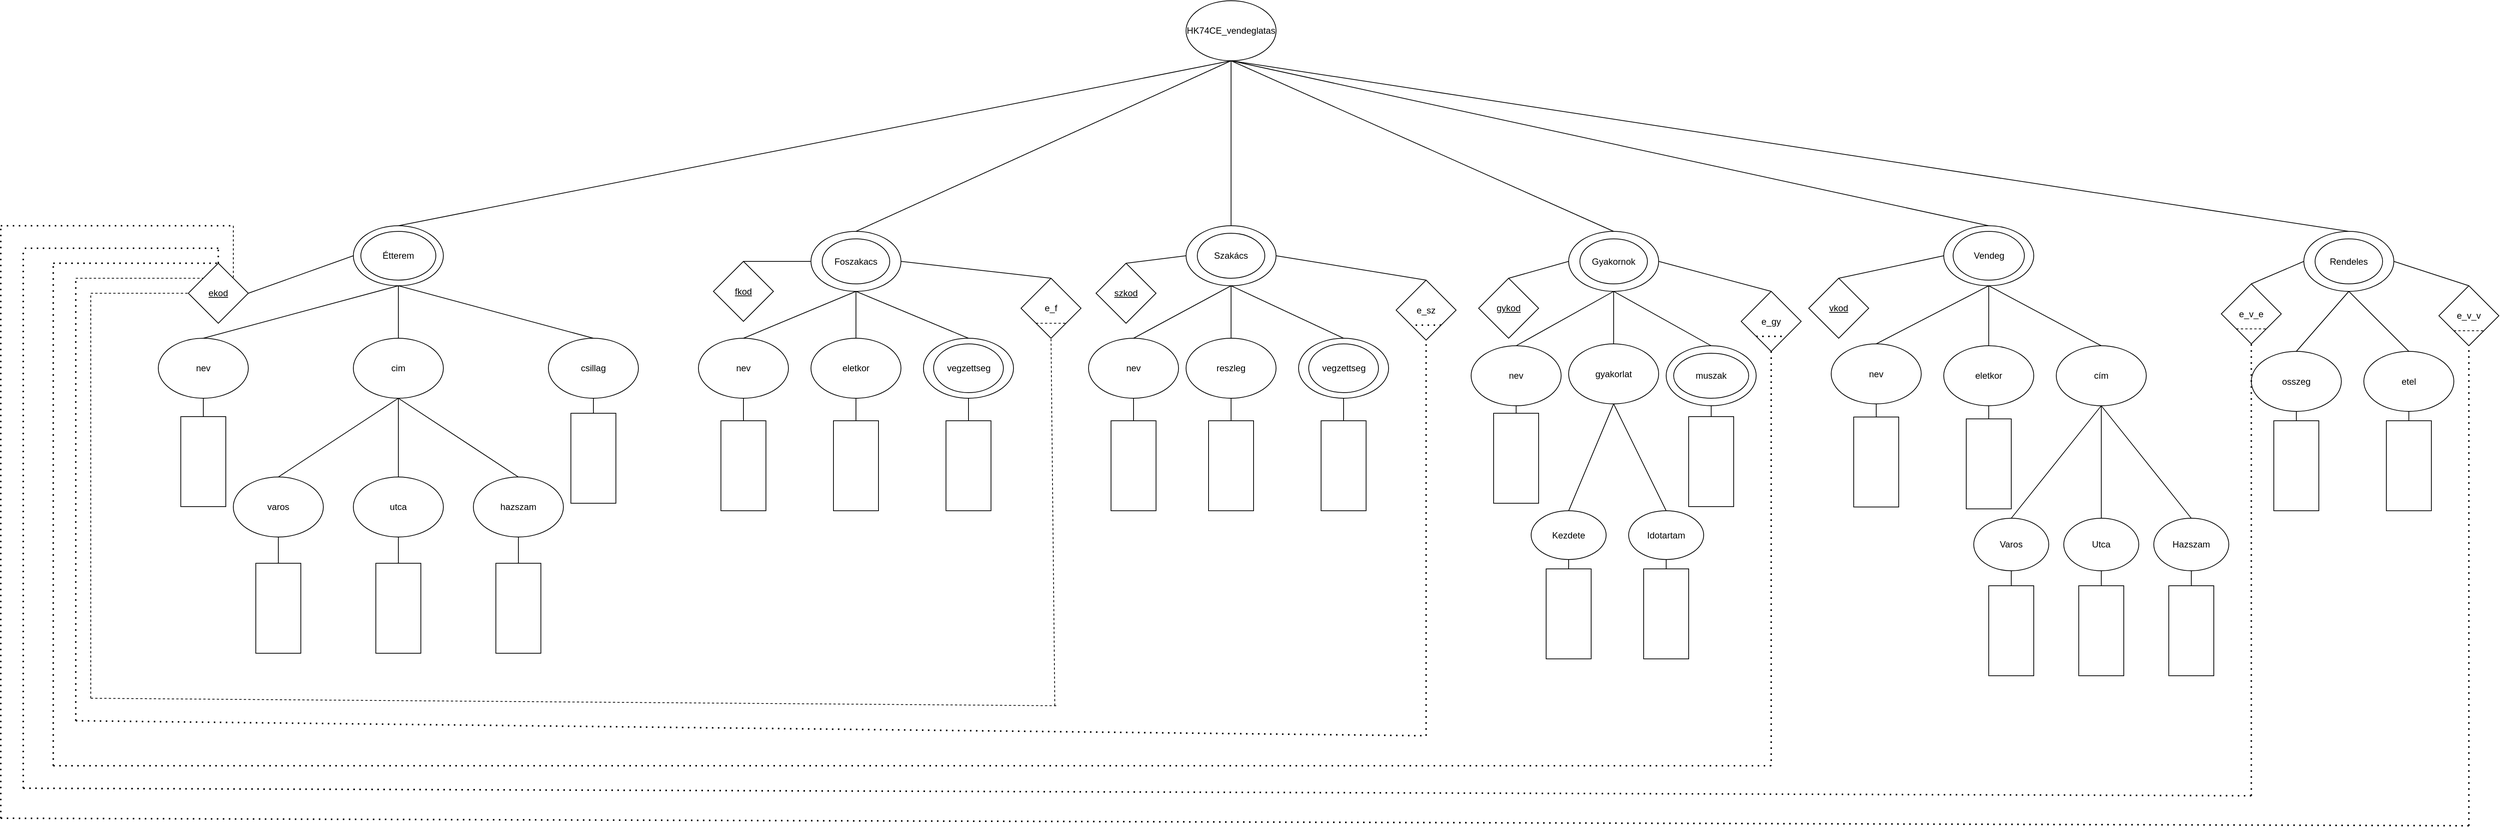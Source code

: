 <mxfile version="24.7.17">
  <diagram name="1 oldal" id="2qY-5DJ4luqoymaEtn0h">
    <mxGraphModel dx="2405" dy="1891" grid="1" gridSize="10" guides="1" tooltips="1" connect="1" arrows="1" fold="1" page="1" pageScale="1" pageWidth="827" pageHeight="1169" math="0" shadow="0">
      <root>
        <mxCell id="0" />
        <mxCell id="1" parent="0" />
        <mxCell id="ROAPfHrgWfZoaQifjzsi-6" value="" style="ellipse;whiteSpace=wrap;html=1;" parent="1" vertex="1">
          <mxGeometry x="350" y="210" width="120" height="80" as="geometry" />
        </mxCell>
        <mxCell id="ROAPfHrgWfZoaQifjzsi-7" value="Étterem" style="ellipse;whiteSpace=wrap;html=1;" parent="1" vertex="1">
          <mxGeometry x="360" y="217.5" width="100" height="65" as="geometry" />
        </mxCell>
        <mxCell id="ROAPfHrgWfZoaQifjzsi-8" value="&lt;u&gt;ekod&lt;/u&gt;" style="rhombus;whiteSpace=wrap;html=1;" parent="1" vertex="1">
          <mxGeometry x="130" y="260" width="80" height="80" as="geometry" />
        </mxCell>
        <mxCell id="ROAPfHrgWfZoaQifjzsi-9" value="" style="endArrow=none;html=1;rounded=0;exitX=1;exitY=0.5;exitDx=0;exitDy=0;entryX=0;entryY=0.5;entryDx=0;entryDy=0;" parent="1" source="ROAPfHrgWfZoaQifjzsi-8" target="ROAPfHrgWfZoaQifjzsi-6" edge="1">
          <mxGeometry width="50" height="50" relative="1" as="geometry">
            <mxPoint x="380" y="430" as="sourcePoint" />
            <mxPoint x="430" y="380" as="targetPoint" />
          </mxGeometry>
        </mxCell>
        <mxCell id="ROAPfHrgWfZoaQifjzsi-10" value="csillag" style="ellipse;whiteSpace=wrap;html=1;" parent="1" vertex="1">
          <mxGeometry x="610" y="360" width="120" height="80" as="geometry" />
        </mxCell>
        <mxCell id="ROAPfHrgWfZoaQifjzsi-11" value="cim" style="ellipse;whiteSpace=wrap;html=1;" parent="1" vertex="1">
          <mxGeometry x="350" y="360" width="120" height="80" as="geometry" />
        </mxCell>
        <mxCell id="ROAPfHrgWfZoaQifjzsi-12" value="nev" style="ellipse;whiteSpace=wrap;html=1;" parent="1" vertex="1">
          <mxGeometry x="90" y="360" width="120" height="80" as="geometry" />
        </mxCell>
        <mxCell id="ROAPfHrgWfZoaQifjzsi-13" value="" style="rounded=0;whiteSpace=wrap;html=1;direction=south;" parent="1" vertex="1">
          <mxGeometry x="120" y="464.5" width="60" height="120" as="geometry" />
        </mxCell>
        <mxCell id="ROAPfHrgWfZoaQifjzsi-14" value="" style="rounded=0;whiteSpace=wrap;html=1;direction=south;" parent="1" vertex="1">
          <mxGeometry x="640" y="460" width="60" height="120" as="geometry" />
        </mxCell>
        <mxCell id="ROAPfHrgWfZoaQifjzsi-16" value="" style="endArrow=none;html=1;rounded=0;exitX=0;exitY=0.5;exitDx=0;exitDy=0;entryX=0.5;entryY=1;entryDx=0;entryDy=0;" parent="1" source="ROAPfHrgWfZoaQifjzsi-13" target="ROAPfHrgWfZoaQifjzsi-12" edge="1">
          <mxGeometry width="50" height="50" relative="1" as="geometry">
            <mxPoint x="380" y="430" as="sourcePoint" />
            <mxPoint x="430" y="380" as="targetPoint" />
          </mxGeometry>
        </mxCell>
        <mxCell id="ROAPfHrgWfZoaQifjzsi-18" value="" style="endArrow=none;html=1;rounded=0;exitX=0;exitY=0.5;exitDx=0;exitDy=0;entryX=0.5;entryY=1;entryDx=0;entryDy=0;" parent="1" source="ROAPfHrgWfZoaQifjzsi-14" target="ROAPfHrgWfZoaQifjzsi-10" edge="1">
          <mxGeometry width="50" height="50" relative="1" as="geometry">
            <mxPoint x="380" y="430" as="sourcePoint" />
            <mxPoint x="430" y="380" as="targetPoint" />
          </mxGeometry>
        </mxCell>
        <mxCell id="ROAPfHrgWfZoaQifjzsi-19" value="hazszam" style="ellipse;whiteSpace=wrap;html=1;" parent="1" vertex="1">
          <mxGeometry x="510" y="545" width="120" height="80" as="geometry" />
        </mxCell>
        <mxCell id="ROAPfHrgWfZoaQifjzsi-20" value="utca" style="ellipse;whiteSpace=wrap;html=1;" parent="1" vertex="1">
          <mxGeometry x="350" y="545" width="120" height="80" as="geometry" />
        </mxCell>
        <mxCell id="ROAPfHrgWfZoaQifjzsi-21" value="varos" style="ellipse;whiteSpace=wrap;html=1;" parent="1" vertex="1">
          <mxGeometry x="190" y="545" width="120" height="80" as="geometry" />
        </mxCell>
        <mxCell id="ROAPfHrgWfZoaQifjzsi-23" value="" style="rounded=0;whiteSpace=wrap;html=1;direction=south;" parent="1" vertex="1">
          <mxGeometry x="540" y="660" width="60" height="120" as="geometry" />
        </mxCell>
        <mxCell id="ROAPfHrgWfZoaQifjzsi-24" value="" style="rounded=0;whiteSpace=wrap;html=1;direction=south;" parent="1" vertex="1">
          <mxGeometry x="380" y="660" width="60" height="120" as="geometry" />
        </mxCell>
        <mxCell id="ROAPfHrgWfZoaQifjzsi-25" value="" style="rounded=0;whiteSpace=wrap;html=1;direction=south;" parent="1" vertex="1">
          <mxGeometry x="220" y="660" width="60" height="120" as="geometry" />
        </mxCell>
        <mxCell id="ROAPfHrgWfZoaQifjzsi-26" value="" style="endArrow=none;html=1;rounded=0;exitX=0;exitY=0.5;exitDx=0;exitDy=0;entryX=0.5;entryY=1;entryDx=0;entryDy=0;" parent="1" source="ROAPfHrgWfZoaQifjzsi-25" target="ROAPfHrgWfZoaQifjzsi-21" edge="1">
          <mxGeometry width="50" height="50" relative="1" as="geometry">
            <mxPoint x="410" y="550" as="sourcePoint" />
            <mxPoint x="460" y="500" as="targetPoint" />
          </mxGeometry>
        </mxCell>
        <mxCell id="ROAPfHrgWfZoaQifjzsi-27" value="" style="endArrow=none;html=1;rounded=0;exitX=0;exitY=0.5;exitDx=0;exitDy=0;entryX=0.5;entryY=1;entryDx=0;entryDy=0;" parent="1" source="ROAPfHrgWfZoaQifjzsi-24" target="ROAPfHrgWfZoaQifjzsi-20" edge="1">
          <mxGeometry width="50" height="50" relative="1" as="geometry">
            <mxPoint x="410" y="550" as="sourcePoint" />
            <mxPoint x="460" y="500" as="targetPoint" />
          </mxGeometry>
        </mxCell>
        <mxCell id="ROAPfHrgWfZoaQifjzsi-28" value="" style="endArrow=none;html=1;rounded=0;exitX=0;exitY=0.5;exitDx=0;exitDy=0;entryX=0.5;entryY=1;entryDx=0;entryDy=0;" parent="1" source="ROAPfHrgWfZoaQifjzsi-23" target="ROAPfHrgWfZoaQifjzsi-19" edge="1">
          <mxGeometry width="50" height="50" relative="1" as="geometry">
            <mxPoint x="410" y="550" as="sourcePoint" />
            <mxPoint x="460" y="500" as="targetPoint" />
          </mxGeometry>
        </mxCell>
        <mxCell id="ROAPfHrgWfZoaQifjzsi-29" value="" style="endArrow=none;html=1;rounded=0;exitX=0.5;exitY=0;exitDx=0;exitDy=0;entryX=0.5;entryY=1;entryDx=0;entryDy=0;" parent="1" source="ROAPfHrgWfZoaQifjzsi-21" target="ROAPfHrgWfZoaQifjzsi-11" edge="1">
          <mxGeometry width="50" height="50" relative="1" as="geometry">
            <mxPoint x="410" y="550" as="sourcePoint" />
            <mxPoint x="460" y="500" as="targetPoint" />
          </mxGeometry>
        </mxCell>
        <mxCell id="ROAPfHrgWfZoaQifjzsi-30" value="" style="endArrow=none;html=1;rounded=0;exitX=0.5;exitY=0;exitDx=0;exitDy=0;entryX=0.5;entryY=1;entryDx=0;entryDy=0;" parent="1" source="ROAPfHrgWfZoaQifjzsi-20" target="ROAPfHrgWfZoaQifjzsi-11" edge="1">
          <mxGeometry width="50" height="50" relative="1" as="geometry">
            <mxPoint x="410" y="550" as="sourcePoint" />
            <mxPoint x="460" y="500" as="targetPoint" />
          </mxGeometry>
        </mxCell>
        <mxCell id="ROAPfHrgWfZoaQifjzsi-31" value="" style="endArrow=none;html=1;rounded=0;entryX=0.5;entryY=1;entryDx=0;entryDy=0;exitX=0.5;exitY=0;exitDx=0;exitDy=0;" parent="1" source="ROAPfHrgWfZoaQifjzsi-19" target="ROAPfHrgWfZoaQifjzsi-11" edge="1">
          <mxGeometry width="50" height="50" relative="1" as="geometry">
            <mxPoint x="410" y="550" as="sourcePoint" />
            <mxPoint x="460" y="500" as="targetPoint" />
          </mxGeometry>
        </mxCell>
        <mxCell id="ROAPfHrgWfZoaQifjzsi-32" value="" style="endArrow=none;html=1;rounded=0;entryX=0.5;entryY=1;entryDx=0;entryDy=0;exitX=0.5;exitY=0;exitDx=0;exitDy=0;" parent="1" source="ROAPfHrgWfZoaQifjzsi-11" target="ROAPfHrgWfZoaQifjzsi-6" edge="1">
          <mxGeometry width="50" height="50" relative="1" as="geometry">
            <mxPoint x="360" y="510" as="sourcePoint" />
            <mxPoint x="410" y="460" as="targetPoint" />
          </mxGeometry>
        </mxCell>
        <mxCell id="ROAPfHrgWfZoaQifjzsi-33" value="" style="endArrow=none;html=1;rounded=0;exitX=0.5;exitY=0;exitDx=0;exitDy=0;entryX=0.5;entryY=1;entryDx=0;entryDy=0;" parent="1" source="ROAPfHrgWfZoaQifjzsi-12" target="ROAPfHrgWfZoaQifjzsi-6" edge="1">
          <mxGeometry width="50" height="50" relative="1" as="geometry">
            <mxPoint x="390" y="510" as="sourcePoint" />
            <mxPoint x="440" y="460" as="targetPoint" />
          </mxGeometry>
        </mxCell>
        <mxCell id="ROAPfHrgWfZoaQifjzsi-34" value="" style="endArrow=none;html=1;rounded=0;entryX=0.5;entryY=1;entryDx=0;entryDy=0;exitX=0.5;exitY=0;exitDx=0;exitDy=0;" parent="1" source="ROAPfHrgWfZoaQifjzsi-10" target="ROAPfHrgWfZoaQifjzsi-6" edge="1">
          <mxGeometry width="50" height="50" relative="1" as="geometry">
            <mxPoint x="390" y="510" as="sourcePoint" />
            <mxPoint x="440" y="460" as="targetPoint" />
          </mxGeometry>
        </mxCell>
        <mxCell id="ROAPfHrgWfZoaQifjzsi-45" value="" style="ellipse;whiteSpace=wrap;html=1;" parent="1" vertex="1">
          <mxGeometry x="2950" y="217.5" width="120" height="80" as="geometry" />
        </mxCell>
        <mxCell id="ROAPfHrgWfZoaQifjzsi-48" value="" style="endArrow=none;html=1;rounded=0;entryX=0.5;entryY=0;entryDx=0;entryDy=0;exitX=0;exitY=0.5;exitDx=0;exitDy=0;" parent="1" source="ROAPfHrgWfZoaQifjzsi-45" target="ROAPfHrgWfZoaQifjzsi-51" edge="1">
          <mxGeometry width="50" height="50" relative="1" as="geometry">
            <mxPoint x="2782" y="557.5" as="sourcePoint" />
            <mxPoint x="2932" y="472.5" as="targetPoint" />
          </mxGeometry>
        </mxCell>
        <mxCell id="ROAPfHrgWfZoaQifjzsi-49" value="" style="endArrow=none;html=1;rounded=0;entryX=1;entryY=0.5;entryDx=0;entryDy=0;exitX=0.5;exitY=0;exitDx=0;exitDy=0;" parent="1" source="ROAPfHrgWfZoaQifjzsi-50" target="ROAPfHrgWfZoaQifjzsi-45" edge="1">
          <mxGeometry width="50" height="50" relative="1" as="geometry">
            <mxPoint x="3082" y="472.5" as="sourcePoint" />
            <mxPoint x="2595" y="367.5" as="targetPoint" />
          </mxGeometry>
        </mxCell>
        <mxCell id="ROAPfHrgWfZoaQifjzsi-50" value="e_v_v" style="rhombus;whiteSpace=wrap;html=1;" parent="1" vertex="1">
          <mxGeometry x="3130" y="290" width="80" height="80" as="geometry" />
        </mxCell>
        <mxCell id="ROAPfHrgWfZoaQifjzsi-51" value="e_v_e" style="rhombus;whiteSpace=wrap;html=1;" parent="1" vertex="1">
          <mxGeometry x="2840" y="287.5" width="80" height="80" as="geometry" />
        </mxCell>
        <mxCell id="ROAPfHrgWfZoaQifjzsi-52" value="" style="endArrow=none;dashed=1;html=1;rounded=0;entryX=1;entryY=1;entryDx=0;entryDy=0;exitX=0;exitY=1;exitDx=0;exitDy=0;" parent="1" source="ROAPfHrgWfZoaQifjzsi-51" target="ROAPfHrgWfZoaQifjzsi-51" edge="1">
          <mxGeometry width="50" height="50" relative="1" as="geometry">
            <mxPoint x="2912" y="532.5" as="sourcePoint" />
            <mxPoint x="2952" y="532.5" as="targetPoint" />
          </mxGeometry>
        </mxCell>
        <mxCell id="ROAPfHrgWfZoaQifjzsi-53" value="" style="endArrow=none;dashed=1;html=1;rounded=0;entryX=1;entryY=1;entryDx=0;entryDy=0;exitX=0;exitY=1;exitDx=0;exitDy=0;" parent="1" source="ROAPfHrgWfZoaQifjzsi-50" target="ROAPfHrgWfZoaQifjzsi-50" edge="1">
          <mxGeometry width="50" height="50" relative="1" as="geometry">
            <mxPoint x="3150" y="447" as="sourcePoint" />
            <mxPoint x="3190" y="447" as="targetPoint" />
          </mxGeometry>
        </mxCell>
        <mxCell id="ROAPfHrgWfZoaQifjzsi-68" value="" style="ellipse;whiteSpace=wrap;html=1;" parent="1" vertex="1">
          <mxGeometry x="960" y="217.5" width="120" height="80" as="geometry" />
        </mxCell>
        <mxCell id="ROAPfHrgWfZoaQifjzsi-69" value="eletkor" style="ellipse;whiteSpace=wrap;html=1;" parent="1" vertex="1">
          <mxGeometry x="960" y="360" width="120" height="80" as="geometry" />
        </mxCell>
        <mxCell id="ROAPfHrgWfZoaQifjzsi-70" value="nev" style="ellipse;whiteSpace=wrap;html=1;" parent="1" vertex="1">
          <mxGeometry x="810" y="360" width="120" height="80" as="geometry" />
        </mxCell>
        <mxCell id="ROAPfHrgWfZoaQifjzsi-71" value="" style="endArrow=none;html=1;rounded=0;exitX=0.5;exitY=0;exitDx=0;exitDy=0;entryX=0.5;entryY=1;entryDx=0;entryDy=0;" parent="1" source="ROAPfHrgWfZoaQifjzsi-70" target="ROAPfHrgWfZoaQifjzsi-68" edge="1">
          <mxGeometry width="50" height="50" relative="1" as="geometry">
            <mxPoint x="1430" y="477.5" as="sourcePoint" />
            <mxPoint x="1480" y="427.5" as="targetPoint" />
          </mxGeometry>
        </mxCell>
        <mxCell id="ROAPfHrgWfZoaQifjzsi-72" value="" style="endArrow=none;html=1;rounded=0;entryX=0.5;entryY=1;entryDx=0;entryDy=0;exitX=0.5;exitY=0;exitDx=0;exitDy=0;" parent="1" source="ROAPfHrgWfZoaQifjzsi-69" target="ROAPfHrgWfZoaQifjzsi-68" edge="1">
          <mxGeometry width="50" height="50" relative="1" as="geometry">
            <mxPoint x="1310" y="567.5" as="sourcePoint" />
            <mxPoint x="950" y="387.5" as="targetPoint" />
          </mxGeometry>
        </mxCell>
        <mxCell id="ROAPfHrgWfZoaQifjzsi-73" value="&lt;u&gt;fkod&lt;/u&gt;" style="rhombus;whiteSpace=wrap;html=1;" parent="1" vertex="1">
          <mxGeometry x="830" y="257.5" width="80" height="80" as="geometry" />
        </mxCell>
        <mxCell id="ROAPfHrgWfZoaQifjzsi-74" value="" style="endArrow=none;html=1;rounded=0;exitX=0.5;exitY=0;exitDx=0;exitDy=0;entryX=0;entryY=0.5;entryDx=0;entryDy=0;" parent="1" source="ROAPfHrgWfZoaQifjzsi-73" target="ROAPfHrgWfZoaQifjzsi-68" edge="1">
          <mxGeometry width="50" height="50" relative="1" as="geometry">
            <mxPoint x="987" y="552.5" as="sourcePoint" />
            <mxPoint x="1037" y="502.5" as="targetPoint" />
          </mxGeometry>
        </mxCell>
        <mxCell id="ROAPfHrgWfZoaQifjzsi-76" value="" style="endArrow=none;html=1;rounded=0;exitX=0.5;exitY=0;exitDx=0;exitDy=0;entryX=0.5;entryY=1;entryDx=0;entryDy=0;" parent="1" source="ROAPfHrgWfZoaQifjzsi-87" target="ROAPfHrgWfZoaQifjzsi-68" edge="1">
          <mxGeometry width="50" height="50" relative="1" as="geometry">
            <mxPoint x="1170" y="402.5" as="sourcePoint" />
            <mxPoint x="1480" y="427.5" as="targetPoint" />
          </mxGeometry>
        </mxCell>
        <mxCell id="ROAPfHrgWfZoaQifjzsi-77" value="e_f" style="rhombus;whiteSpace=wrap;html=1;" parent="1" vertex="1">
          <mxGeometry x="1240" y="280" width="80" height="80" as="geometry" />
        </mxCell>
        <mxCell id="ROAPfHrgWfZoaQifjzsi-78" value="" style="endArrow=none;dashed=1;html=1;rounded=0;exitX=0;exitY=1;exitDx=0;exitDy=0;entryX=1;entryY=1;entryDx=0;entryDy=0;" parent="1" source="ROAPfHrgWfZoaQifjzsi-77" target="ROAPfHrgWfZoaQifjzsi-77" edge="1">
          <mxGeometry width="50" height="50" relative="1" as="geometry">
            <mxPoint x="1647" y="350" as="sourcePoint" />
            <mxPoint x="1697" y="300" as="targetPoint" />
          </mxGeometry>
        </mxCell>
        <mxCell id="ROAPfHrgWfZoaQifjzsi-79" value="Foszakacs" style="ellipse;whiteSpace=wrap;html=1;" parent="1" vertex="1">
          <mxGeometry x="975" y="227.5" width="90" height="60" as="geometry" />
        </mxCell>
        <mxCell id="ROAPfHrgWfZoaQifjzsi-80" value="" style="rounded=0;whiteSpace=wrap;html=1;direction=south;" parent="1" vertex="1">
          <mxGeometry x="840" y="470" width="60" height="120" as="geometry" />
        </mxCell>
        <mxCell id="ROAPfHrgWfZoaQifjzsi-81" value="" style="rounded=0;whiteSpace=wrap;html=1;direction=south;" parent="1" vertex="1">
          <mxGeometry x="990" y="470" width="60" height="120" as="geometry" />
        </mxCell>
        <mxCell id="ROAPfHrgWfZoaQifjzsi-82" value="" style="rounded=0;whiteSpace=wrap;html=1;direction=south;" parent="1" vertex="1">
          <mxGeometry x="1140" y="470" width="60" height="120" as="geometry" />
        </mxCell>
        <mxCell id="ROAPfHrgWfZoaQifjzsi-83" value="" style="endArrow=none;html=1;rounded=0;exitX=0;exitY=0.5;exitDx=0;exitDy=0;entryX=0.5;entryY=1;entryDx=0;entryDy=0;" parent="1" source="ROAPfHrgWfZoaQifjzsi-81" target="ROAPfHrgWfZoaQifjzsi-69" edge="1">
          <mxGeometry width="50" height="50" relative="1" as="geometry">
            <mxPoint x="1500" y="427.5" as="sourcePoint" />
            <mxPoint x="1550" y="377.5" as="targetPoint" />
          </mxGeometry>
        </mxCell>
        <mxCell id="ROAPfHrgWfZoaQifjzsi-84" value="" style="endArrow=none;html=1;rounded=0;exitX=0;exitY=0.5;exitDx=0;exitDy=0;entryX=0.5;entryY=1;entryDx=0;entryDy=0;" parent="1" source="ROAPfHrgWfZoaQifjzsi-82" target="ROAPfHrgWfZoaQifjzsi-87" edge="1">
          <mxGeometry width="50" height="50" relative="1" as="geometry">
            <mxPoint x="1500" y="427.5" as="sourcePoint" />
            <mxPoint x="1170" y="482.5" as="targetPoint" />
          </mxGeometry>
        </mxCell>
        <mxCell id="ROAPfHrgWfZoaQifjzsi-85" value="" style="endArrow=none;html=1;rounded=0;exitX=0;exitY=0.5;exitDx=0;exitDy=0;entryX=0.5;entryY=1;entryDx=0;entryDy=0;" parent="1" source="ROAPfHrgWfZoaQifjzsi-80" target="ROAPfHrgWfZoaQifjzsi-70" edge="1">
          <mxGeometry width="50" height="50" relative="1" as="geometry">
            <mxPoint x="1500" y="427.5" as="sourcePoint" />
            <mxPoint x="1550" y="377.5" as="targetPoint" />
          </mxGeometry>
        </mxCell>
        <mxCell id="ROAPfHrgWfZoaQifjzsi-87" value="" style="ellipse;whiteSpace=wrap;html=1;" parent="1" vertex="1">
          <mxGeometry x="1110" y="360" width="120" height="80" as="geometry" />
        </mxCell>
        <mxCell id="ROAPfHrgWfZoaQifjzsi-88" value="vegzettseg" style="ellipse;whiteSpace=wrap;html=1;" parent="1" vertex="1">
          <mxGeometry x="1123.5" y="367.5" width="93" height="65" as="geometry" />
        </mxCell>
        <mxCell id="ROAPfHrgWfZoaQifjzsi-89" value="" style="endArrow=none;html=1;rounded=0;entryX=0.5;entryY=0;entryDx=0;entryDy=0;exitX=1;exitY=0.5;exitDx=0;exitDy=0;" parent="1" source="ROAPfHrgWfZoaQifjzsi-68" target="ROAPfHrgWfZoaQifjzsi-77" edge="1">
          <mxGeometry width="50" height="50" relative="1" as="geometry">
            <mxPoint x="523" y="427.5" as="sourcePoint" />
            <mxPoint x="573" y="377.5" as="targetPoint" />
          </mxGeometry>
        </mxCell>
        <mxCell id="ROAPfHrgWfZoaQifjzsi-90" value="" style="endArrow=none;dashed=1;html=1;rounded=0;entryX=0.5;entryY=1;entryDx=0;entryDy=0;" parent="1" target="ROAPfHrgWfZoaQifjzsi-77" edge="1">
          <mxGeometry width="50" height="50" relative="1" as="geometry">
            <mxPoint x="1285.078" y="850" as="sourcePoint" />
            <mxPoint x="580" y="520" as="targetPoint" />
          </mxGeometry>
        </mxCell>
        <mxCell id="ROAPfHrgWfZoaQifjzsi-91" value="" style="endArrow=none;dashed=1;html=1;rounded=0;" parent="1" edge="1">
          <mxGeometry width="50" height="50" relative="1" as="geometry">
            <mxPoint y="840" as="sourcePoint" />
            <mxPoint x="1290" y="850" as="targetPoint" />
          </mxGeometry>
        </mxCell>
        <mxCell id="ROAPfHrgWfZoaQifjzsi-93" value="HK74CE_vendeglatas" style="ellipse;whiteSpace=wrap;html=1;" parent="1" vertex="1">
          <mxGeometry x="1460" y="-90" width="120" height="80" as="geometry" />
        </mxCell>
        <mxCell id="ROAPfHrgWfZoaQifjzsi-94" value="" style="endArrow=none;html=1;rounded=0;entryX=0.5;entryY=1;entryDx=0;entryDy=0;exitX=0.5;exitY=0;exitDx=0;exitDy=0;" parent="1" source="ROAPfHrgWfZoaQifjzsi-6" target="ROAPfHrgWfZoaQifjzsi-93" edge="1">
          <mxGeometry width="50" height="50" relative="1" as="geometry">
            <mxPoint x="360" y="400" as="sourcePoint" />
            <mxPoint x="410" y="350" as="targetPoint" />
          </mxGeometry>
        </mxCell>
        <mxCell id="ROAPfHrgWfZoaQifjzsi-95" value="" style="endArrow=none;dashed=1;html=1;rounded=0;" parent="1" edge="1">
          <mxGeometry width="50" height="50" relative="1" as="geometry">
            <mxPoint y="840" as="sourcePoint" />
            <mxPoint y="300" as="targetPoint" />
          </mxGeometry>
        </mxCell>
        <mxCell id="ROAPfHrgWfZoaQifjzsi-96" value="" style="endArrow=none;dashed=1;html=1;rounded=0;entryX=0;entryY=0.5;entryDx=0;entryDy=0;" parent="1" target="ROAPfHrgWfZoaQifjzsi-8" edge="1">
          <mxGeometry width="50" height="50" relative="1" as="geometry">
            <mxPoint y="300" as="sourcePoint" />
            <mxPoint x="560" y="430" as="targetPoint" />
          </mxGeometry>
        </mxCell>
        <mxCell id="ROAPfHrgWfZoaQifjzsi-97" value="" style="ellipse;whiteSpace=wrap;html=1;" parent="1" vertex="1">
          <mxGeometry x="1460" y="210" width="120" height="80" as="geometry" />
        </mxCell>
        <mxCell id="ROAPfHrgWfZoaQifjzsi-98" value="" style="ellipse;whiteSpace=wrap;html=1;" parent="1" vertex="1">
          <mxGeometry x="1970" y="217.5" width="120" height="80" as="geometry" />
        </mxCell>
        <mxCell id="ROAPfHrgWfZoaQifjzsi-99" value="" style="ellipse;whiteSpace=wrap;html=1;" parent="1" vertex="1">
          <mxGeometry x="2470" y="210" width="120" height="80" as="geometry" />
        </mxCell>
        <mxCell id="ROAPfHrgWfZoaQifjzsi-100" value="&lt;u&gt;szkod&lt;/u&gt;" style="rhombus;whiteSpace=wrap;html=1;" parent="1" vertex="1">
          <mxGeometry x="1340" y="260" width="80" height="80" as="geometry" />
        </mxCell>
        <mxCell id="ROAPfHrgWfZoaQifjzsi-101" value="" style="endArrow=none;html=1;rounded=0;entryX=0;entryY=0.5;entryDx=0;entryDy=0;exitX=0.5;exitY=0;exitDx=0;exitDy=0;" parent="1" source="ROAPfHrgWfZoaQifjzsi-100" target="ROAPfHrgWfZoaQifjzsi-97" edge="1">
          <mxGeometry width="50" height="50" relative="1" as="geometry">
            <mxPoint x="1470" y="510" as="sourcePoint" />
            <mxPoint x="1520" y="460" as="targetPoint" />
          </mxGeometry>
        </mxCell>
        <mxCell id="ROAPfHrgWfZoaQifjzsi-102" value="Szakács" style="ellipse;whiteSpace=wrap;html=1;" parent="1" vertex="1">
          <mxGeometry x="1475" y="220" width="90" height="60" as="geometry" />
        </mxCell>
        <mxCell id="ROAPfHrgWfZoaQifjzsi-103" value="" style="rounded=0;whiteSpace=wrap;html=1;direction=south;" parent="1" vertex="1">
          <mxGeometry x="1640" y="470" width="60" height="120" as="geometry" />
        </mxCell>
        <mxCell id="ROAPfHrgWfZoaQifjzsi-104" value="" style="endArrow=none;html=1;rounded=0;exitX=0;exitY=0.5;exitDx=0;exitDy=0;entryX=0.5;entryY=1;entryDx=0;entryDy=0;" parent="1" source="ROAPfHrgWfZoaQifjzsi-103" target="ROAPfHrgWfZoaQifjzsi-105" edge="1">
          <mxGeometry width="50" height="50" relative="1" as="geometry">
            <mxPoint x="2000" y="422.5" as="sourcePoint" />
            <mxPoint x="1670" y="477.5" as="targetPoint" />
          </mxGeometry>
        </mxCell>
        <mxCell id="ROAPfHrgWfZoaQifjzsi-105" value="" style="ellipse;whiteSpace=wrap;html=1;" parent="1" vertex="1">
          <mxGeometry x="1610" y="360" width="120" height="80" as="geometry" />
        </mxCell>
        <mxCell id="ROAPfHrgWfZoaQifjzsi-106" value="vegzettseg" style="ellipse;whiteSpace=wrap;html=1;" parent="1" vertex="1">
          <mxGeometry x="1623.5" y="367.5" width="93" height="65" as="geometry" />
        </mxCell>
        <mxCell id="ROAPfHrgWfZoaQifjzsi-107" value="reszleg" style="ellipse;whiteSpace=wrap;html=1;" parent="1" vertex="1">
          <mxGeometry x="1460" y="360" width="120" height="80" as="geometry" />
        </mxCell>
        <mxCell id="ROAPfHrgWfZoaQifjzsi-108" value="nev" style="ellipse;whiteSpace=wrap;html=1;" parent="1" vertex="1">
          <mxGeometry x="1330" y="360" width="120" height="80" as="geometry" />
        </mxCell>
        <mxCell id="ROAPfHrgWfZoaQifjzsi-109" value="" style="endArrow=none;html=1;rounded=0;exitX=0.5;exitY=0;exitDx=0;exitDy=0;entryX=0.5;entryY=1;entryDx=0;entryDy=0;" parent="1" source="ROAPfHrgWfZoaQifjzsi-108" target="ROAPfHrgWfZoaQifjzsi-97" edge="1">
          <mxGeometry width="50" height="50" relative="1" as="geometry">
            <mxPoint x="1460" y="420" as="sourcePoint" />
            <mxPoint x="1530" y="300" as="targetPoint" />
          </mxGeometry>
        </mxCell>
        <mxCell id="ROAPfHrgWfZoaQifjzsi-110" value="" style="endArrow=none;html=1;rounded=0;entryX=0.5;entryY=1;entryDx=0;entryDy=0;exitX=0.5;exitY=0;exitDx=0;exitDy=0;" parent="1" source="ROAPfHrgWfZoaQifjzsi-107" target="ROAPfHrgWfZoaQifjzsi-97" edge="1">
          <mxGeometry width="50" height="50" relative="1" as="geometry">
            <mxPoint x="1460" y="420" as="sourcePoint" />
            <mxPoint x="1510" y="370" as="targetPoint" />
          </mxGeometry>
        </mxCell>
        <mxCell id="ROAPfHrgWfZoaQifjzsi-111" value="" style="endArrow=none;html=1;rounded=0;entryX=0.5;entryY=1;entryDx=0;entryDy=0;exitX=0.5;exitY=0;exitDx=0;exitDy=0;" parent="1" source="ROAPfHrgWfZoaQifjzsi-105" target="ROAPfHrgWfZoaQifjzsi-97" edge="1">
          <mxGeometry width="50" height="50" relative="1" as="geometry">
            <mxPoint x="1460" y="420" as="sourcePoint" />
            <mxPoint x="1510" y="370" as="targetPoint" />
          </mxGeometry>
        </mxCell>
        <mxCell id="ROAPfHrgWfZoaQifjzsi-112" value="e_s&lt;span style=&quot;background-color: initial;&quot;&gt;z&lt;/span&gt;" style="rhombus;whiteSpace=wrap;html=1;" parent="1" vertex="1">
          <mxGeometry x="1740" y="282.5" width="80" height="80" as="geometry" />
        </mxCell>
        <mxCell id="ROAPfHrgWfZoaQifjzsi-115" value="" style="endArrow=none;html=1;rounded=0;entryX=0.5;entryY=0;entryDx=0;entryDy=0;exitX=1;exitY=0.5;exitDx=0;exitDy=0;" parent="1" source="ROAPfHrgWfZoaQifjzsi-97" target="ROAPfHrgWfZoaQifjzsi-112" edge="1">
          <mxGeometry width="50" height="50" relative="1" as="geometry">
            <mxPoint x="1290" y="430" as="sourcePoint" />
            <mxPoint x="1340" y="380" as="targetPoint" />
          </mxGeometry>
        </mxCell>
        <mxCell id="ROAPfHrgWfZoaQifjzsi-116" value="" style="endArrow=none;dashed=1;html=1;dashPattern=1 3;strokeWidth=2;rounded=0;entryX=0.5;entryY=1;entryDx=0;entryDy=0;" parent="1" target="ROAPfHrgWfZoaQifjzsi-112" edge="1">
          <mxGeometry width="50" height="50" relative="1" as="geometry">
            <mxPoint x="1780" y="890" as="sourcePoint" />
            <mxPoint x="1340" y="380" as="targetPoint" />
          </mxGeometry>
        </mxCell>
        <mxCell id="ROAPfHrgWfZoaQifjzsi-117" value="" style="endArrow=none;dashed=1;html=1;dashPattern=1 3;strokeWidth=2;rounded=0;" parent="1" edge="1">
          <mxGeometry width="50" height="50" relative="1" as="geometry">
            <mxPoint x="-20" y="870" as="sourcePoint" />
            <mxPoint x="1780" y="890" as="targetPoint" />
          </mxGeometry>
        </mxCell>
        <mxCell id="ROAPfHrgWfZoaQifjzsi-118" value="" style="endArrow=none;dashed=1;html=1;dashPattern=1 3;strokeWidth=2;rounded=0;" parent="1" edge="1">
          <mxGeometry width="50" height="50" relative="1" as="geometry">
            <mxPoint x="-20" y="870" as="sourcePoint" />
            <mxPoint x="-20" y="280" as="targetPoint" />
          </mxGeometry>
        </mxCell>
        <mxCell id="ROAPfHrgWfZoaQifjzsi-119" value="" style="endArrow=none;dashed=1;html=1;rounded=0;entryX=0;entryY=0;entryDx=0;entryDy=0;" parent="1" target="ROAPfHrgWfZoaQifjzsi-8" edge="1">
          <mxGeometry width="50" height="50" relative="1" as="geometry">
            <mxPoint x="-20" y="280" as="sourcePoint" />
            <mxPoint x="130" y="290" as="targetPoint" />
          </mxGeometry>
        </mxCell>
        <mxCell id="ROAPfHrgWfZoaQifjzsi-120" value="" style="endArrow=none;html=1;rounded=0;entryX=0.5;entryY=1;entryDx=0;entryDy=0;exitX=0.5;exitY=0;exitDx=0;exitDy=0;" parent="1" source="ROAPfHrgWfZoaQifjzsi-68" target="ROAPfHrgWfZoaQifjzsi-93" edge="1">
          <mxGeometry width="50" height="50" relative="1" as="geometry">
            <mxPoint x="1080" y="260" as="sourcePoint" />
            <mxPoint x="1130" y="210" as="targetPoint" />
          </mxGeometry>
        </mxCell>
        <mxCell id="ROAPfHrgWfZoaQifjzsi-121" value="" style="endArrow=none;html=1;rounded=0;entryX=0.5;entryY=1;entryDx=0;entryDy=0;exitX=0.5;exitY=0;exitDx=0;exitDy=0;" parent="1" source="ROAPfHrgWfZoaQifjzsi-97" target="ROAPfHrgWfZoaQifjzsi-93" edge="1">
          <mxGeometry width="50" height="50" relative="1" as="geometry">
            <mxPoint x="1080" y="260" as="sourcePoint" />
            <mxPoint x="1130" y="210" as="targetPoint" />
          </mxGeometry>
        </mxCell>
        <mxCell id="3DLfMae9XXRwTqTxBzFo-1" value="e_gy" style="rhombus;whiteSpace=wrap;html=1;" parent="1" vertex="1">
          <mxGeometry x="2200" y="297.5" width="80" height="80" as="geometry" />
        </mxCell>
        <mxCell id="3DLfMae9XXRwTqTxBzFo-2" value="" style="endArrow=none;dashed=1;html=1;dashPattern=1 3;strokeWidth=2;rounded=0;exitX=0;exitY=1;exitDx=0;exitDy=0;entryX=1;entryY=1;entryDx=0;entryDy=0;" parent="1" source="3DLfMae9XXRwTqTxBzFo-1" target="3DLfMae9XXRwTqTxBzFo-1" edge="1">
          <mxGeometry width="50" height="50" relative="1" as="geometry">
            <mxPoint x="1420" y="347.5" as="sourcePoint" />
            <mxPoint x="1470" y="297.5" as="targetPoint" />
          </mxGeometry>
        </mxCell>
        <mxCell id="3DLfMae9XXRwTqTxBzFo-3" value="" style="endArrow=none;html=1;rounded=0;entryX=0.5;entryY=0;entryDx=0;entryDy=0;exitX=1;exitY=0.5;exitDx=0;exitDy=0;" parent="1" source="ROAPfHrgWfZoaQifjzsi-98" target="3DLfMae9XXRwTqTxBzFo-1" edge="1">
          <mxGeometry width="50" height="50" relative="1" as="geometry">
            <mxPoint x="1370" y="347.5" as="sourcePoint" />
            <mxPoint x="1420" y="297.5" as="targetPoint" />
          </mxGeometry>
        </mxCell>
        <mxCell id="3DLfMae9XXRwTqTxBzFo-4" value="" style="endArrow=none;dashed=1;html=1;dashPattern=1 3;strokeWidth=2;rounded=0;exitX=0.5;exitY=1;exitDx=0;exitDy=0;" parent="1" source="3DLfMae9XXRwTqTxBzFo-1" edge="1">
          <mxGeometry width="50" height="50" relative="1" as="geometry">
            <mxPoint x="1370" y="330" as="sourcePoint" />
            <mxPoint x="2240" y="930" as="targetPoint" />
          </mxGeometry>
        </mxCell>
        <mxCell id="3DLfMae9XXRwTqTxBzFo-5" value="" style="endArrow=none;dashed=1;html=1;dashPattern=1 3;strokeWidth=2;rounded=0;" parent="1" edge="1">
          <mxGeometry width="50" height="50" relative="1" as="geometry">
            <mxPoint x="-50" y="930" as="sourcePoint" />
            <mxPoint x="2240" y="930" as="targetPoint" />
          </mxGeometry>
        </mxCell>
        <mxCell id="3DLfMae9XXRwTqTxBzFo-6" value="" style="endArrow=none;dashed=1;html=1;dashPattern=1 3;strokeWidth=2;rounded=0;" parent="1" edge="1">
          <mxGeometry width="50" height="50" relative="1" as="geometry">
            <mxPoint x="-50" y="930" as="sourcePoint" />
            <mxPoint x="-50" y="260" as="targetPoint" />
          </mxGeometry>
        </mxCell>
        <mxCell id="3DLfMae9XXRwTqTxBzFo-7" value="" style="endArrow=none;dashed=1;html=1;dashPattern=1 3;strokeWidth=2;rounded=0;entryX=0.5;entryY=0;entryDx=0;entryDy=0;" parent="1" target="ROAPfHrgWfZoaQifjzsi-8" edge="1">
          <mxGeometry width="50" height="50" relative="1" as="geometry">
            <mxPoint x="-50" y="260" as="sourcePoint" />
            <mxPoint x="160" y="270" as="targetPoint" />
          </mxGeometry>
        </mxCell>
        <mxCell id="3DLfMae9XXRwTqTxBzFo-8" value="&lt;u&gt;gykod&lt;/u&gt;" style="rhombus;whiteSpace=wrap;html=1;" parent="1" vertex="1">
          <mxGeometry x="1850" y="280" width="80" height="80" as="geometry" />
        </mxCell>
        <mxCell id="3DLfMae9XXRwTqTxBzFo-9" value="" style="endArrow=none;html=1;rounded=0;entryX=0;entryY=0.5;entryDx=0;entryDy=0;exitX=0.5;exitY=0;exitDx=0;exitDy=0;" parent="1" source="3DLfMae9XXRwTqTxBzFo-8" target="ROAPfHrgWfZoaQifjzsi-98" edge="1">
          <mxGeometry width="50" height="50" relative="1" as="geometry">
            <mxPoint x="1210" y="347.5" as="sourcePoint" />
            <mxPoint x="1260" y="297.5" as="targetPoint" />
          </mxGeometry>
        </mxCell>
        <mxCell id="3DLfMae9XXRwTqTxBzFo-10" value="gyakorlat" style="ellipse;whiteSpace=wrap;html=1;" parent="1" vertex="1">
          <mxGeometry x="1970" y="367.5" width="120" height="80" as="geometry" />
        </mxCell>
        <mxCell id="3DLfMae9XXRwTqTxBzFo-11" value="nev" style="ellipse;whiteSpace=wrap;html=1;" parent="1" vertex="1">
          <mxGeometry x="1840" y="370" width="120" height="80" as="geometry" />
        </mxCell>
        <mxCell id="3DLfMae9XXRwTqTxBzFo-12" value="" style="endArrow=none;html=1;rounded=0;entryX=0.5;entryY=1;entryDx=0;entryDy=0;exitX=0.5;exitY=0;exitDx=0;exitDy=0;" parent="1" source="3DLfMae9XXRwTqTxBzFo-11" target="ROAPfHrgWfZoaQifjzsi-98" edge="1">
          <mxGeometry width="50" height="50" relative="1" as="geometry">
            <mxPoint x="1210" y="347.5" as="sourcePoint" />
            <mxPoint x="1260" y="297.5" as="targetPoint" />
          </mxGeometry>
        </mxCell>
        <mxCell id="3DLfMae9XXRwTqTxBzFo-13" value="" style="endArrow=none;html=1;rounded=0;entryX=0.5;entryY=1;entryDx=0;entryDy=0;exitX=0.5;exitY=0;exitDx=0;exitDy=0;" parent="1" source="3DLfMae9XXRwTqTxBzFo-10" target="ROAPfHrgWfZoaQifjzsi-98" edge="1">
          <mxGeometry width="50" height="50" relative="1" as="geometry">
            <mxPoint x="1210" y="347.5" as="sourcePoint" />
            <mxPoint x="1260" y="297.5" as="targetPoint" />
          </mxGeometry>
        </mxCell>
        <mxCell id="3DLfMae9XXRwTqTxBzFo-14" value="" style="endArrow=none;html=1;rounded=0;entryX=0.5;entryY=1;entryDx=0;entryDy=0;exitX=0;exitY=0.5;exitDx=0;exitDy=0;" parent="1" source="3DLfMae9XXRwTqTxBzFo-15" target="3DLfMae9XXRwTqTxBzFo-11" edge="1">
          <mxGeometry width="50" height="50" relative="1" as="geometry">
            <mxPoint x="1910" y="462.5" as="sourcePoint" />
            <mxPoint x="1230" y="292.5" as="targetPoint" />
          </mxGeometry>
        </mxCell>
        <mxCell id="3DLfMae9XXRwTqTxBzFo-15" value="" style="rounded=0;whiteSpace=wrap;html=1;direction=south;" parent="1" vertex="1">
          <mxGeometry x="1870" y="460" width="60" height="120" as="geometry" />
        </mxCell>
        <mxCell id="3DLfMae9XXRwTqTxBzFo-16" value="Kezdete" style="ellipse;whiteSpace=wrap;html=1;" parent="1" vertex="1">
          <mxGeometry x="1920" y="590" width="100" height="65" as="geometry" />
        </mxCell>
        <mxCell id="3DLfMae9XXRwTqTxBzFo-17" value="Idotartam" style="ellipse;whiteSpace=wrap;html=1;" parent="1" vertex="1">
          <mxGeometry x="2050" y="590" width="100" height="65" as="geometry" />
        </mxCell>
        <mxCell id="3DLfMae9XXRwTqTxBzFo-18" value="" style="endArrow=none;html=1;rounded=0;entryX=0.5;entryY=1;entryDx=0;entryDy=0;exitX=0.5;exitY=0;exitDx=0;exitDy=0;" parent="1" source="3DLfMae9XXRwTqTxBzFo-16" target="3DLfMae9XXRwTqTxBzFo-10" edge="1">
          <mxGeometry width="50" height="50" relative="1" as="geometry">
            <mxPoint x="1210" y="347.5" as="sourcePoint" />
            <mxPoint x="1260" y="297.5" as="targetPoint" />
          </mxGeometry>
        </mxCell>
        <mxCell id="3DLfMae9XXRwTqTxBzFo-19" value="" style="endArrow=none;html=1;rounded=0;entryX=0.5;entryY=0;entryDx=0;entryDy=0;exitX=0.5;exitY=1;exitDx=0;exitDy=0;" parent="1" source="3DLfMae9XXRwTqTxBzFo-10" target="3DLfMae9XXRwTqTxBzFo-17" edge="1">
          <mxGeometry width="50" height="50" relative="1" as="geometry">
            <mxPoint x="1210" y="347.5" as="sourcePoint" />
            <mxPoint x="1260" y="297.5" as="targetPoint" />
          </mxGeometry>
        </mxCell>
        <mxCell id="3DLfMae9XXRwTqTxBzFo-20" value="" style="endArrow=none;html=1;rounded=0;entryX=0.5;entryY=1;entryDx=0;entryDy=0;exitX=1;exitY=0.5;exitDx=0;exitDy=0;" parent="1" source="3DLfMae9XXRwTqTxBzFo-22" target="3DLfMae9XXRwTqTxBzFo-16" edge="1">
          <mxGeometry width="50" height="50" relative="1" as="geometry">
            <mxPoint x="1210" y="347.5" as="sourcePoint" />
            <mxPoint x="1260" y="297.5" as="targetPoint" />
          </mxGeometry>
        </mxCell>
        <mxCell id="3DLfMae9XXRwTqTxBzFo-21" value="" style="endArrow=none;html=1;rounded=0;entryX=0.5;entryY=1;entryDx=0;entryDy=0;exitX=1;exitY=0.5;exitDx=0;exitDy=0;" parent="1" source="3DLfMae9XXRwTqTxBzFo-23" target="3DLfMae9XXRwTqTxBzFo-17" edge="1">
          <mxGeometry width="50" height="50" relative="1" as="geometry">
            <mxPoint x="1210" y="347.5" as="sourcePoint" />
            <mxPoint x="1260" y="297.5" as="targetPoint" />
          </mxGeometry>
        </mxCell>
        <mxCell id="3DLfMae9XXRwTqTxBzFo-22" value="" style="rounded=0;whiteSpace=wrap;html=1;rotation=-90;" parent="1" vertex="1">
          <mxGeometry x="1910" y="697.5" width="120" height="60" as="geometry" />
        </mxCell>
        <mxCell id="3DLfMae9XXRwTqTxBzFo-23" value="" style="rounded=0;whiteSpace=wrap;html=1;rotation=-90;" parent="1" vertex="1">
          <mxGeometry x="2040" y="697.5" width="120" height="60" as="geometry" />
        </mxCell>
        <mxCell id="iWvI_TgvHW9LkMBrBu7h-1" value="&lt;u&gt;vkod&lt;/u&gt;" style="rhombus;whiteSpace=wrap;html=1;" parent="1" vertex="1">
          <mxGeometry x="2290" y="280" width="80" height="80" as="geometry" />
        </mxCell>
        <mxCell id="iWvI_TgvHW9LkMBrBu7h-2" value="" style="endArrow=none;html=1;rounded=0;exitX=0.5;exitY=0;exitDx=0;exitDy=0;entryX=0;entryY=0.5;entryDx=0;entryDy=0;" parent="1" source="iWvI_TgvHW9LkMBrBu7h-1" target="ROAPfHrgWfZoaQifjzsi-99" edge="1">
          <mxGeometry width="50" height="50" relative="1" as="geometry">
            <mxPoint x="2920" y="460" as="sourcePoint" />
            <mxPoint x="2970" y="410" as="targetPoint" />
          </mxGeometry>
        </mxCell>
        <mxCell id="iWvI_TgvHW9LkMBrBu7h-3" value="cím" style="ellipse;whiteSpace=wrap;html=1;" parent="1" vertex="1">
          <mxGeometry x="2620" y="370" width="120" height="80" as="geometry" />
        </mxCell>
        <mxCell id="iWvI_TgvHW9LkMBrBu7h-4" value="eletkor" style="ellipse;whiteSpace=wrap;html=1;" parent="1" vertex="1">
          <mxGeometry x="2470" y="370" width="120" height="80" as="geometry" />
        </mxCell>
        <mxCell id="iWvI_TgvHW9LkMBrBu7h-5" value="nev" style="ellipse;whiteSpace=wrap;html=1;" parent="1" vertex="1">
          <mxGeometry x="2320" y="367.5" width="120" height="80" as="geometry" />
        </mxCell>
        <mxCell id="iWvI_TgvHW9LkMBrBu7h-6" value="" style="endArrow=none;html=1;rounded=0;entryX=0.5;entryY=1;entryDx=0;entryDy=0;exitX=0.5;exitY=0;exitDx=0;exitDy=0;" parent="1" source="iWvI_TgvHW9LkMBrBu7h-5" target="ROAPfHrgWfZoaQifjzsi-99" edge="1">
          <mxGeometry width="50" height="50" relative="1" as="geometry">
            <mxPoint x="2130" y="460" as="sourcePoint" />
            <mxPoint x="2180" y="410" as="targetPoint" />
          </mxGeometry>
        </mxCell>
        <mxCell id="iWvI_TgvHW9LkMBrBu7h-7" value="" style="endArrow=none;html=1;rounded=0;entryX=0.5;entryY=1;entryDx=0;entryDy=0;exitX=0.5;exitY=0;exitDx=0;exitDy=0;" parent="1" source="iWvI_TgvHW9LkMBrBu7h-4" target="ROAPfHrgWfZoaQifjzsi-99" edge="1">
          <mxGeometry width="50" height="50" relative="1" as="geometry">
            <mxPoint x="2130" y="460" as="sourcePoint" />
            <mxPoint x="2180" y="410" as="targetPoint" />
          </mxGeometry>
        </mxCell>
        <mxCell id="iWvI_TgvHW9LkMBrBu7h-8" value="" style="endArrow=none;html=1;rounded=0;entryX=0.5;entryY=1;entryDx=0;entryDy=0;exitX=0.5;exitY=0;exitDx=0;exitDy=0;" parent="1" source="iWvI_TgvHW9LkMBrBu7h-3" target="ROAPfHrgWfZoaQifjzsi-99" edge="1">
          <mxGeometry width="50" height="50" relative="1" as="geometry">
            <mxPoint x="2130" y="460" as="sourcePoint" />
            <mxPoint x="2180" y="410" as="targetPoint" />
          </mxGeometry>
        </mxCell>
        <mxCell id="iWvI_TgvHW9LkMBrBu7h-9" value="" style="endArrow=none;html=1;rounded=0;entryX=0.5;entryY=1;entryDx=0;entryDy=0;exitX=0.5;exitY=0;exitDx=0;exitDy=0;" parent="1" source="iWvI_TgvHW9LkMBrBu7h-18" target="iWvI_TgvHW9LkMBrBu7h-3" edge="1">
          <mxGeometry width="50" height="50" relative="1" as="geometry">
            <mxPoint x="2680" y="470" as="sourcePoint" />
            <mxPoint x="2180" y="410" as="targetPoint" />
          </mxGeometry>
        </mxCell>
        <mxCell id="iWvI_TgvHW9LkMBrBu7h-10" value="" style="endArrow=none;html=1;rounded=0;entryX=0.5;entryY=1;entryDx=0;entryDy=0;exitX=1;exitY=0.5;exitDx=0;exitDy=0;" parent="1" source="iWvI_TgvHW9LkMBrBu7h-13" target="iWvI_TgvHW9LkMBrBu7h-4" edge="1">
          <mxGeometry width="50" height="50" relative="1" as="geometry">
            <mxPoint x="2530" y="490" as="sourcePoint" />
            <mxPoint x="2180" y="410" as="targetPoint" />
          </mxGeometry>
        </mxCell>
        <mxCell id="iWvI_TgvHW9LkMBrBu7h-11" value="" style="endArrow=none;html=1;rounded=0;entryX=0.5;entryY=1;entryDx=0;entryDy=0;exitX=1;exitY=0.5;exitDx=0;exitDy=0;" parent="1" source="iWvI_TgvHW9LkMBrBu7h-12" target="iWvI_TgvHW9LkMBrBu7h-5" edge="1">
          <mxGeometry width="50" height="50" relative="1" as="geometry">
            <mxPoint x="2380" y="490" as="sourcePoint" />
            <mxPoint x="2180" y="410" as="targetPoint" />
          </mxGeometry>
        </mxCell>
        <mxCell id="iWvI_TgvHW9LkMBrBu7h-12" value="" style="rounded=0;whiteSpace=wrap;html=1;rotation=-90;" parent="1" vertex="1">
          <mxGeometry x="2320" y="495" width="120" height="60" as="geometry" />
        </mxCell>
        <mxCell id="iWvI_TgvHW9LkMBrBu7h-13" value="" style="rounded=0;whiteSpace=wrap;html=1;rotation=-90;" parent="1" vertex="1">
          <mxGeometry x="2470" y="497.5" width="120" height="60" as="geometry" />
        </mxCell>
        <mxCell id="iWvI_TgvHW9LkMBrBu7h-18" value="Varos" style="ellipse;whiteSpace=wrap;html=1;" parent="1" vertex="1">
          <mxGeometry x="2510" y="600" width="100" height="70" as="geometry" />
        </mxCell>
        <mxCell id="iWvI_TgvHW9LkMBrBu7h-19" value="Utca" style="ellipse;whiteSpace=wrap;html=1;" parent="1" vertex="1">
          <mxGeometry x="2630" y="600" width="100" height="70" as="geometry" />
        </mxCell>
        <mxCell id="iWvI_TgvHW9LkMBrBu7h-20" value="Hazszam" style="ellipse;whiteSpace=wrap;html=1;" parent="1" vertex="1">
          <mxGeometry x="2750" y="600" width="100" height="70" as="geometry" />
        </mxCell>
        <mxCell id="iWvI_TgvHW9LkMBrBu7h-21" value="" style="endArrow=none;html=1;rounded=0;entryX=0.5;entryY=1;entryDx=0;entryDy=0;exitX=0.5;exitY=0;exitDx=0;exitDy=0;" parent="1" source="iWvI_TgvHW9LkMBrBu7h-19" target="iWvI_TgvHW9LkMBrBu7h-3" edge="1">
          <mxGeometry width="50" height="50" relative="1" as="geometry">
            <mxPoint x="2390" y="680" as="sourcePoint" />
            <mxPoint x="2440" y="630" as="targetPoint" />
          </mxGeometry>
        </mxCell>
        <mxCell id="iWvI_TgvHW9LkMBrBu7h-22" value="" style="endArrow=none;html=1;rounded=0;entryX=0.5;entryY=1;entryDx=0;entryDy=0;exitX=0.5;exitY=0;exitDx=0;exitDy=0;" parent="1" source="iWvI_TgvHW9LkMBrBu7h-20" target="iWvI_TgvHW9LkMBrBu7h-3" edge="1">
          <mxGeometry width="50" height="50" relative="1" as="geometry">
            <mxPoint x="2390" y="680" as="sourcePoint" />
            <mxPoint x="2440" y="630" as="targetPoint" />
          </mxGeometry>
        </mxCell>
        <mxCell id="iWvI_TgvHW9LkMBrBu7h-23" value="" style="endArrow=none;html=1;rounded=0;entryX=0.5;entryY=1;entryDx=0;entryDy=0;exitX=1;exitY=0.5;exitDx=0;exitDy=0;" parent="1" source="iWvI_TgvHW9LkMBrBu7h-26" target="iWvI_TgvHW9LkMBrBu7h-20" edge="1">
          <mxGeometry width="50" height="50" relative="1" as="geometry">
            <mxPoint x="2800" y="700" as="sourcePoint" />
            <mxPoint x="2440" y="630" as="targetPoint" />
          </mxGeometry>
        </mxCell>
        <mxCell id="iWvI_TgvHW9LkMBrBu7h-24" value="" style="endArrow=none;html=1;rounded=0;entryX=0.5;entryY=1;entryDx=0;entryDy=0;exitX=1;exitY=0.5;exitDx=0;exitDy=0;" parent="1" source="iWvI_TgvHW9LkMBrBu7h-27" target="iWvI_TgvHW9LkMBrBu7h-19" edge="1">
          <mxGeometry width="50" height="50" relative="1" as="geometry">
            <mxPoint x="2680" y="700" as="sourcePoint" />
            <mxPoint x="2440" y="630" as="targetPoint" />
          </mxGeometry>
        </mxCell>
        <mxCell id="iWvI_TgvHW9LkMBrBu7h-25" value="" style="endArrow=none;html=1;rounded=0;entryX=0.5;entryY=1;entryDx=0;entryDy=0;exitX=1;exitY=0.5;exitDx=0;exitDy=0;" parent="1" source="iWvI_TgvHW9LkMBrBu7h-28" target="iWvI_TgvHW9LkMBrBu7h-18" edge="1">
          <mxGeometry width="50" height="50" relative="1" as="geometry">
            <mxPoint x="2560" y="700" as="sourcePoint" />
            <mxPoint x="2440" y="630" as="targetPoint" />
          </mxGeometry>
        </mxCell>
        <mxCell id="iWvI_TgvHW9LkMBrBu7h-26" value="" style="rounded=0;whiteSpace=wrap;html=1;rotation=-90;" parent="1" vertex="1">
          <mxGeometry x="2740" y="720" width="120" height="60" as="geometry" />
        </mxCell>
        <mxCell id="iWvI_TgvHW9LkMBrBu7h-27" value="" style="rounded=0;whiteSpace=wrap;html=1;rotation=-90;" parent="1" vertex="1">
          <mxGeometry x="2620" y="720" width="120" height="60" as="geometry" />
        </mxCell>
        <mxCell id="iWvI_TgvHW9LkMBrBu7h-28" value="" style="rounded=0;whiteSpace=wrap;html=1;rotation=-90;" parent="1" vertex="1">
          <mxGeometry x="2500" y="720" width="120" height="60" as="geometry" />
        </mxCell>
        <mxCell id="iWvI_TgvHW9LkMBrBu7h-30" value="" style="endArrow=none;html=1;rounded=0;entryX=0.5;entryY=0;entryDx=0;entryDy=0;exitX=0.5;exitY=1;exitDx=0;exitDy=0;" parent="1" source="ROAPfHrgWfZoaQifjzsi-93" target="ROAPfHrgWfZoaQifjzsi-45" edge="1">
          <mxGeometry width="50" height="50" relative="1" as="geometry">
            <mxPoint x="2710" y="490" as="sourcePoint" />
            <mxPoint x="2760" y="440" as="targetPoint" />
          </mxGeometry>
        </mxCell>
        <mxCell id="iWvI_TgvHW9LkMBrBu7h-31" value="" style="endArrow=none;html=1;rounded=0;exitX=0.5;exitY=1;exitDx=0;exitDy=0;entryX=0.5;entryY=0;entryDx=0;entryDy=0;" parent="1" source="ROAPfHrgWfZoaQifjzsi-93" target="ROAPfHrgWfZoaQifjzsi-98" edge="1">
          <mxGeometry width="50" height="50" relative="1" as="geometry">
            <mxPoint x="1640" y="270" as="sourcePoint" />
            <mxPoint x="1690" y="220" as="targetPoint" />
          </mxGeometry>
        </mxCell>
        <mxCell id="iWvI_TgvHW9LkMBrBu7h-32" value="" style="endArrow=none;html=1;rounded=0;entryX=0.5;entryY=1;entryDx=0;entryDy=0;exitX=0.5;exitY=0;exitDx=0;exitDy=0;" parent="1" source="ROAPfHrgWfZoaQifjzsi-99" target="ROAPfHrgWfZoaQifjzsi-93" edge="1">
          <mxGeometry width="50" height="50" relative="1" as="geometry">
            <mxPoint x="1640" y="270" as="sourcePoint" />
            <mxPoint x="1690" y="220" as="targetPoint" />
          </mxGeometry>
        </mxCell>
        <mxCell id="iWvI_TgvHW9LkMBrBu7h-33" value="Gyakornok" style="ellipse;whiteSpace=wrap;html=1;" parent="1" vertex="1">
          <mxGeometry x="1985" y="227.5" width="90" height="60" as="geometry" />
        </mxCell>
        <mxCell id="iWvI_TgvHW9LkMBrBu7h-34" value="Vendeg" style="ellipse;whiteSpace=wrap;html=1;" parent="1" vertex="1">
          <mxGeometry x="2482.5" y="217.5" width="95" height="65" as="geometry" />
        </mxCell>
        <mxCell id="iWvI_TgvHW9LkMBrBu7h-35" value="" style="endArrow=none;dashed=1;html=1;dashPattern=1 3;strokeWidth=2;rounded=0;entryX=0.5;entryY=1;entryDx=0;entryDy=0;" parent="1" target="ROAPfHrgWfZoaQifjzsi-50" edge="1">
          <mxGeometry width="50" height="50" relative="1" as="geometry">
            <mxPoint x="3170" y="1010" as="sourcePoint" />
            <mxPoint x="2760" y="600" as="targetPoint" />
          </mxGeometry>
        </mxCell>
        <mxCell id="iWvI_TgvHW9LkMBrBu7h-36" value="" style="endArrow=none;dashed=1;html=1;dashPattern=1 3;strokeWidth=2;rounded=0;" parent="1" edge="1">
          <mxGeometry width="50" height="50" relative="1" as="geometry">
            <mxPoint x="-120" y="1000" as="sourcePoint" />
            <mxPoint x="3170" y="1010" as="targetPoint" />
          </mxGeometry>
        </mxCell>
        <mxCell id="iWvI_TgvHW9LkMBrBu7h-37" value="" style="endArrow=none;dashed=1;html=1;dashPattern=1 3;strokeWidth=2;rounded=0;" parent="1" edge="1">
          <mxGeometry width="50" height="50" relative="1" as="geometry">
            <mxPoint x="-120" y="1000" as="sourcePoint" />
            <mxPoint x="-120" y="210" as="targetPoint" />
          </mxGeometry>
        </mxCell>
        <mxCell id="iWvI_TgvHW9LkMBrBu7h-38" value="" style="endArrow=none;dashed=1;html=1;dashPattern=1 3;strokeWidth=2;rounded=0;" parent="1" edge="1">
          <mxGeometry width="50" height="50" relative="1" as="geometry">
            <mxPoint x="-120" y="210" as="sourcePoint" />
            <mxPoint x="190" y="210" as="targetPoint" />
          </mxGeometry>
        </mxCell>
        <mxCell id="iWvI_TgvHW9LkMBrBu7h-40" value="" style="endArrow=none;dashed=1;html=1;dashPattern=1 3;strokeWidth=2;rounded=0;entryX=0;entryY=1;entryDx=0;entryDy=0;exitX=1;exitY=1;exitDx=0;exitDy=0;" parent="1" source="ROAPfHrgWfZoaQifjzsi-112" target="ROAPfHrgWfZoaQifjzsi-112" edge="1">
          <mxGeometry width="50" height="50" relative="1" as="geometry">
            <mxPoint x="800" y="630" as="sourcePoint" />
            <mxPoint x="850" y="580" as="targetPoint" />
          </mxGeometry>
        </mxCell>
        <mxCell id="iWvI_TgvHW9LkMBrBu7h-41" value="" style="rounded=0;whiteSpace=wrap;html=1;rotation=-90;" parent="1" vertex="1">
          <mxGeometry x="1460" y="500" width="120" height="60" as="geometry" />
        </mxCell>
        <mxCell id="iWvI_TgvHW9LkMBrBu7h-42" value="" style="rounded=0;whiteSpace=wrap;html=1;rotation=-90;" parent="1" vertex="1">
          <mxGeometry x="1330" y="500" width="120" height="60" as="geometry" />
        </mxCell>
        <mxCell id="iWvI_TgvHW9LkMBrBu7h-43" value="" style="endArrow=none;html=1;rounded=0;exitX=1;exitY=0.5;exitDx=0;exitDy=0;entryX=0.5;entryY=1;entryDx=0;entryDy=0;" parent="1" source="iWvI_TgvHW9LkMBrBu7h-41" target="ROAPfHrgWfZoaQifjzsi-107" edge="1">
          <mxGeometry width="50" height="50" relative="1" as="geometry">
            <mxPoint x="1830" y="600" as="sourcePoint" />
            <mxPoint x="1880" y="550" as="targetPoint" />
          </mxGeometry>
        </mxCell>
        <mxCell id="iWvI_TgvHW9LkMBrBu7h-44" value="" style="endArrow=none;html=1;rounded=0;exitX=1;exitY=0.5;exitDx=0;exitDy=0;entryX=0.5;entryY=1;entryDx=0;entryDy=0;" parent="1" source="iWvI_TgvHW9LkMBrBu7h-42" target="ROAPfHrgWfZoaQifjzsi-108" edge="1">
          <mxGeometry width="50" height="50" relative="1" as="geometry">
            <mxPoint x="1830" y="600" as="sourcePoint" />
            <mxPoint x="1880" y="550" as="targetPoint" />
          </mxGeometry>
        </mxCell>
        <mxCell id="DxA6hMR1FraLRWYeFAij-1" value="" style="ellipse;whiteSpace=wrap;html=1;" vertex="1" parent="1">
          <mxGeometry x="2100" y="370" width="120" height="80" as="geometry" />
        </mxCell>
        <mxCell id="DxA6hMR1FraLRWYeFAij-4" value="" style="endArrow=none;html=1;rounded=0;entryX=0.5;entryY=1;entryDx=0;entryDy=0;exitX=0.5;exitY=0;exitDx=0;exitDy=0;" edge="1" parent="1" source="DxA6hMR1FraLRWYeFAij-1" target="ROAPfHrgWfZoaQifjzsi-98">
          <mxGeometry width="50" height="50" relative="1" as="geometry">
            <mxPoint x="2070" y="420" as="sourcePoint" />
            <mxPoint x="2120" y="370" as="targetPoint" />
          </mxGeometry>
        </mxCell>
        <mxCell id="DxA6hMR1FraLRWYeFAij-5" value="muszak" style="ellipse;whiteSpace=wrap;html=1;" vertex="1" parent="1">
          <mxGeometry x="2110" y="380" width="100" height="60" as="geometry" />
        </mxCell>
        <mxCell id="DxA6hMR1FraLRWYeFAij-6" value="" style="endArrow=none;html=1;rounded=0;entryX=0.5;entryY=1;entryDx=0;entryDy=0;exitX=1;exitY=0.5;exitDx=0;exitDy=0;" edge="1" parent="1" source="DxA6hMR1FraLRWYeFAij-7" target="DxA6hMR1FraLRWYeFAij-1">
          <mxGeometry width="50" height="50" relative="1" as="geometry">
            <mxPoint x="2160" y="480" as="sourcePoint" />
            <mxPoint x="2110" y="480" as="targetPoint" />
          </mxGeometry>
        </mxCell>
        <mxCell id="DxA6hMR1FraLRWYeFAij-7" value="" style="rounded=0;whiteSpace=wrap;html=1;rotation=-90;" vertex="1" parent="1">
          <mxGeometry x="2100" y="494.5" width="120" height="60" as="geometry" />
        </mxCell>
        <mxCell id="DxA6hMR1FraLRWYeFAij-8" value="Rendeles" style="ellipse;whiteSpace=wrap;html=1;" vertex="1" parent="1">
          <mxGeometry x="2965" y="227.5" width="90" height="60" as="geometry" />
        </mxCell>
        <mxCell id="DxA6hMR1FraLRWYeFAij-9" value="etel" style="ellipse;whiteSpace=wrap;html=1;" vertex="1" parent="1">
          <mxGeometry x="3030" y="377.5" width="120" height="80" as="geometry" />
        </mxCell>
        <mxCell id="DxA6hMR1FraLRWYeFAij-10" value="osszeg" style="ellipse;whiteSpace=wrap;html=1;" vertex="1" parent="1">
          <mxGeometry x="2880" y="377.5" width="120" height="80" as="geometry" />
        </mxCell>
        <mxCell id="DxA6hMR1FraLRWYeFAij-11" value="" style="endArrow=none;html=1;rounded=0;entryX=0.5;entryY=1;entryDx=0;entryDy=0;exitX=0.5;exitY=0;exitDx=0;exitDy=0;" edge="1" parent="1" source="DxA6hMR1FraLRWYeFAij-10" target="ROAPfHrgWfZoaQifjzsi-45">
          <mxGeometry width="50" height="50" relative="1" as="geometry">
            <mxPoint x="2370" y="510" as="sourcePoint" />
            <mxPoint x="2420" y="460" as="targetPoint" />
          </mxGeometry>
        </mxCell>
        <mxCell id="DxA6hMR1FraLRWYeFAij-12" value="" style="endArrow=none;html=1;rounded=0;entryX=0.5;entryY=1;entryDx=0;entryDy=0;exitX=0.5;exitY=0;exitDx=0;exitDy=0;" edge="1" parent="1" source="DxA6hMR1FraLRWYeFAij-9" target="ROAPfHrgWfZoaQifjzsi-45">
          <mxGeometry width="50" height="50" relative="1" as="geometry">
            <mxPoint x="2370" y="510" as="sourcePoint" />
            <mxPoint x="2420" y="460" as="targetPoint" />
          </mxGeometry>
        </mxCell>
        <mxCell id="DxA6hMR1FraLRWYeFAij-13" value="" style="endArrow=none;html=1;rounded=0;entryX=0.5;entryY=1;entryDx=0;entryDy=0;exitX=1;exitY=0.5;exitDx=0;exitDy=0;" edge="1" parent="1" source="DxA6hMR1FraLRWYeFAij-15" target="DxA6hMR1FraLRWYeFAij-9">
          <mxGeometry width="50" height="50" relative="1" as="geometry">
            <mxPoint x="3090" y="480" as="sourcePoint" />
            <mxPoint x="2560" y="460" as="targetPoint" />
          </mxGeometry>
        </mxCell>
        <mxCell id="DxA6hMR1FraLRWYeFAij-14" value="" style="endArrow=none;html=1;rounded=0;entryX=0.5;entryY=1;entryDx=0;entryDy=0;exitX=1;exitY=0.5;exitDx=0;exitDy=0;" edge="1" parent="1" source="DxA6hMR1FraLRWYeFAij-16" target="DxA6hMR1FraLRWYeFAij-10">
          <mxGeometry width="50" height="50" relative="1" as="geometry">
            <mxPoint x="2940" y="480" as="sourcePoint" />
            <mxPoint x="2560" y="460" as="targetPoint" />
          </mxGeometry>
        </mxCell>
        <mxCell id="DxA6hMR1FraLRWYeFAij-15" value="" style="rounded=0;whiteSpace=wrap;html=1;rotation=-90;" vertex="1" parent="1">
          <mxGeometry x="3030" y="500" width="120" height="60" as="geometry" />
        </mxCell>
        <mxCell id="DxA6hMR1FraLRWYeFAij-16" value="" style="rounded=0;whiteSpace=wrap;html=1;rotation=-90;" vertex="1" parent="1">
          <mxGeometry x="2880" y="500" width="120" height="60" as="geometry" />
        </mxCell>
        <mxCell id="DxA6hMR1FraLRWYeFAij-18" value="" style="endArrow=none;dashed=1;html=1;dashPattern=1 3;strokeWidth=2;rounded=0;entryX=0.5;entryY=1;entryDx=0;entryDy=0;" edge="1" parent="1" target="ROAPfHrgWfZoaQifjzsi-51">
          <mxGeometry width="50" height="50" relative="1" as="geometry">
            <mxPoint x="2880" y="970" as="sourcePoint" />
            <mxPoint x="2560" y="720" as="targetPoint" />
          </mxGeometry>
        </mxCell>
        <mxCell id="DxA6hMR1FraLRWYeFAij-19" value="" style="endArrow=none;dashed=1;html=1;dashPattern=1 3;strokeWidth=2;rounded=0;" edge="1" parent="1">
          <mxGeometry width="50" height="50" relative="1" as="geometry">
            <mxPoint x="-90" y="960" as="sourcePoint" />
            <mxPoint x="2880" y="970" as="targetPoint" />
          </mxGeometry>
        </mxCell>
        <mxCell id="DxA6hMR1FraLRWYeFAij-20" value="" style="endArrow=none;dashed=1;html=1;dashPattern=1 3;strokeWidth=2;rounded=0;" edge="1" parent="1">
          <mxGeometry width="50" height="50" relative="1" as="geometry">
            <mxPoint x="-90" y="960" as="sourcePoint" />
            <mxPoint x="-90" y="240" as="targetPoint" />
          </mxGeometry>
        </mxCell>
        <mxCell id="DxA6hMR1FraLRWYeFAij-21" value="" style="endArrow=none;dashed=1;html=1;dashPattern=1 3;strokeWidth=2;rounded=0;" edge="1" parent="1">
          <mxGeometry width="50" height="50" relative="1" as="geometry">
            <mxPoint x="170" y="240" as="sourcePoint" />
            <mxPoint x="-90" y="240" as="targetPoint" />
          </mxGeometry>
        </mxCell>
        <mxCell id="DxA6hMR1FraLRWYeFAij-22" value="" style="endArrow=none;dashed=1;html=1;dashPattern=1 3;strokeWidth=2;rounded=0;exitX=0.5;exitY=0;exitDx=0;exitDy=0;" edge="1" parent="1" source="ROAPfHrgWfZoaQifjzsi-8">
          <mxGeometry width="50" height="50" relative="1" as="geometry">
            <mxPoint x="80" y="450" as="sourcePoint" />
            <mxPoint x="170" y="240" as="targetPoint" />
          </mxGeometry>
        </mxCell>
        <mxCell id="DxA6hMR1FraLRWYeFAij-23" value="" style="endArrow=none;dashed=1;html=1;rounded=0;entryX=1;entryY=0;entryDx=0;entryDy=0;" edge="1" parent="1" target="ROAPfHrgWfZoaQifjzsi-8">
          <mxGeometry width="50" height="50" relative="1" as="geometry">
            <mxPoint x="190" y="210" as="sourcePoint" />
            <mxPoint x="130" y="400" as="targetPoint" />
          </mxGeometry>
        </mxCell>
      </root>
    </mxGraphModel>
  </diagram>
</mxfile>
